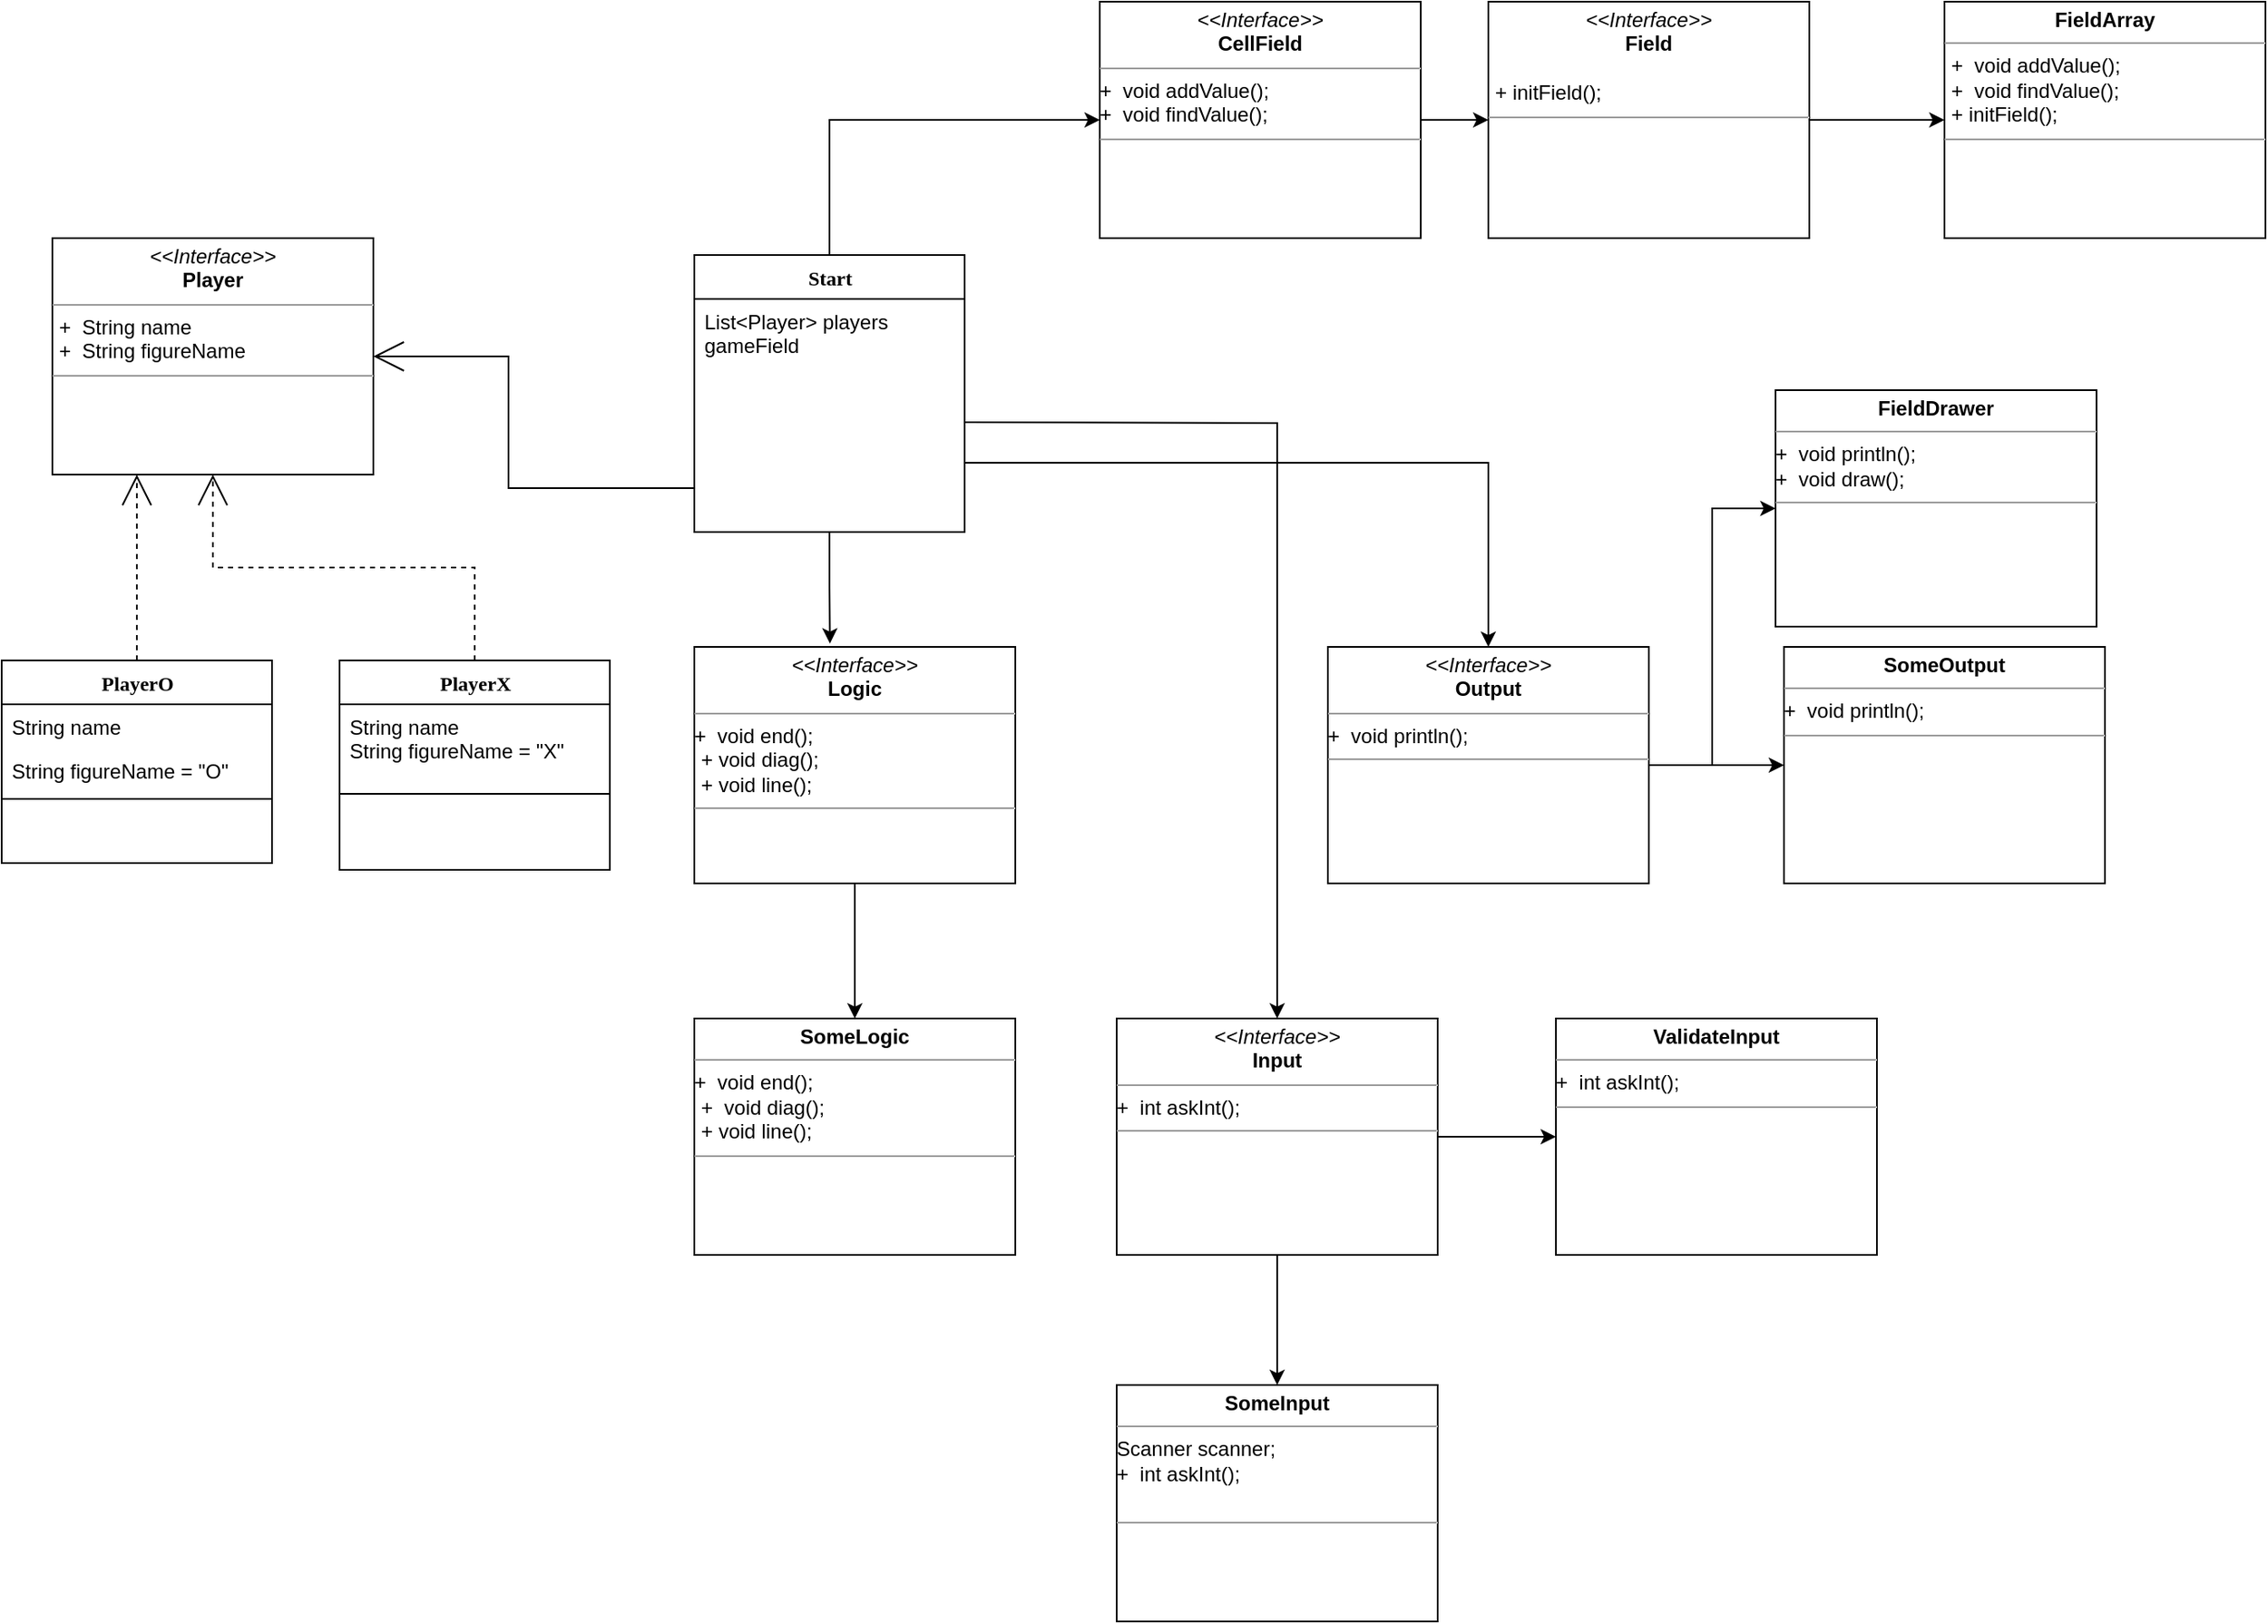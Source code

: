 <mxfile version="15.5.5" type="device"><diagram name="Page-1" id="6133507b-19e7-1e82-6fc7-422aa6c4b21f"><mxGraphModel dx="1574" dy="1684" grid="1" gridSize="10" guides="1" tooltips="1" connect="1" arrows="1" fold="1" page="1" pageScale="1" pageWidth="1100" pageHeight="850" background="none" math="0" shadow="0"><root><mxCell id="0"/><mxCell id="1" parent="0"/><mxCell id="b94bc138ca980ef-13" style="edgeStyle=orthogonalEdgeStyle;rounded=0;html=1;dashed=1;labelBackgroundColor=none;startArrow=none;startFill=0;startSize=8;endArrow=open;endFill=0;endSize=16;fontFamily=Verdana;fontSize=12;" parent="1" source="235556782a83e6d0-1" target="b94bc138ca980ef-1" edge="1"><mxGeometry relative="1" as="geometry"><Array as="points"><mxPoint x="115" y="336"/></Array></mxGeometry></mxCell><mxCell id="235556782a83e6d0-1" value="PlayerO" style="swimlane;html=1;fontStyle=1;align=center;verticalAlign=top;childLayout=stackLayout;horizontal=1;startSize=26;horizontalStack=0;resizeParent=1;resizeLast=0;collapsible=1;marginBottom=0;swimlaneFillColor=#ffffff;rounded=0;shadow=0;comic=0;labelBackgroundColor=none;strokeWidth=1;fillColor=none;fontFamily=Verdana;fontSize=12" parent="1" vertex="1"><mxGeometry x="20" y="320" width="160" height="120" as="geometry"/></mxCell><mxCell id="235556782a83e6d0-2" value="&lt;div&gt;String name&lt;/div&gt;&lt;div&gt;&lt;br&gt;&lt;/div&gt;" style="text;html=1;strokeColor=none;fillColor=none;align=left;verticalAlign=top;spacingLeft=4;spacingRight=4;whiteSpace=wrap;overflow=hidden;rotatable=0;points=[[0,0.5],[1,0.5]];portConstraint=eastwest;" parent="235556782a83e6d0-1" vertex="1"><mxGeometry y="26" width="160" height="26" as="geometry"/></mxCell><mxCell id="235556782a83e6d0-3" value="String figureName = &quot;O&quot;" style="text;html=1;strokeColor=none;fillColor=none;align=left;verticalAlign=top;spacingLeft=4;spacingRight=4;whiteSpace=wrap;overflow=hidden;rotatable=0;points=[[0,0.5],[1,0.5]];portConstraint=eastwest;" parent="235556782a83e6d0-1" vertex="1"><mxGeometry y="52" width="160" height="26" as="geometry"/></mxCell><mxCell id="235556782a83e6d0-6" value="" style="line;html=1;strokeWidth=1;fillColor=none;align=left;verticalAlign=middle;spacingTop=-1;spacingLeft=3;spacingRight=3;rotatable=0;labelPosition=right;points=[];portConstraint=eastwest;" parent="235556782a83e6d0-1" vertex="1"><mxGeometry y="78" width="160" height="8" as="geometry"/></mxCell><mxCell id="b94bc138ca980ef-7" style="edgeStyle=orthogonalEdgeStyle;rounded=0;html=1;labelBackgroundColor=none;startArrow=none;startFill=0;startSize=8;endArrow=open;endFill=0;endSize=16;fontFamily=Verdana;fontSize=12;" parent="1" source="78961159f06e98e8-43" target="b94bc138ca980ef-1" edge="1"><mxGeometry relative="1" as="geometry"><Array as="points"><mxPoint x="320" y="218"/><mxPoint x="320" y="140"/></Array></mxGeometry></mxCell><mxCell id="hrcMSBc-mBxpDwcjZW56-24" style="edgeStyle=orthogonalEdgeStyle;rounded=0;orthogonalLoop=1;jettySize=auto;html=1;exitX=0.5;exitY=1;exitDx=0;exitDy=0;" parent="1" source="78961159f06e98e8-43" edge="1"><mxGeometry relative="1" as="geometry"><mxPoint x="510.286" y="310" as="targetPoint"/></mxGeometry></mxCell><mxCell id="hrcMSBc-mBxpDwcjZW56-33" style="edgeStyle=orthogonalEdgeStyle;rounded=0;orthogonalLoop=1;jettySize=auto;html=1;exitX=1;exitY=0.75;exitDx=0;exitDy=0;" parent="1" source="78961159f06e98e8-43" target="hrcMSBc-mBxpDwcjZW56-30" edge="1"><mxGeometry relative="1" as="geometry"/></mxCell><mxCell id="_0A5aqInuKKvtQBYiDsg-5" style="edgeStyle=orthogonalEdgeStyle;rounded=0;orthogonalLoop=1;jettySize=auto;html=1;exitX=0.5;exitY=0;exitDx=0;exitDy=0;entryX=0;entryY=0.5;entryDx=0;entryDy=0;" edge="1" parent="1" source="78961159f06e98e8-43" target="_0A5aqInuKKvtQBYiDsg-1"><mxGeometry relative="1" as="geometry"><mxPoint x="640" as="targetPoint"/></mxGeometry></mxCell><mxCell id="78961159f06e98e8-43" value="Start" style="swimlane;html=1;fontStyle=1;align=center;verticalAlign=top;childLayout=stackLayout;horizontal=1;startSize=26;horizontalStack=0;resizeParent=1;resizeLast=0;collapsible=1;marginBottom=0;swimlaneFillColor=#ffffff;rounded=0;shadow=0;comic=0;labelBackgroundColor=none;strokeWidth=1;fillColor=none;fontFamily=Verdana;fontSize=12" parent="1" vertex="1"><mxGeometry x="430" y="80.0" width="160" height="164" as="geometry"/></mxCell><mxCell id="78961159f06e98e8-44" value="&lt;div&gt;List&amp;lt;Player&amp;gt; players&lt;/div&gt;" style="text;html=1;strokeColor=none;fillColor=none;align=left;verticalAlign=top;spacingLeft=4;spacingRight=4;whiteSpace=wrap;overflow=hidden;rotatable=0;points=[[0,0.5],[1,0.5]];portConstraint=eastwest;" parent="78961159f06e98e8-43" vertex="1"><mxGeometry y="26" width="160" height="26" as="geometry"/></mxCell><mxCell id="b94bc138ca980ef-12" style="edgeStyle=orthogonalEdgeStyle;rounded=0;html=1;dashed=1;labelBackgroundColor=none;startArrow=none;startFill=0;startSize=8;endArrow=open;endFill=0;endSize=16;fontFamily=Verdana;fontSize=12;" parent="1" source="78961159f06e98e8-69" target="b94bc138ca980ef-1" edge="1"><mxGeometry relative="1" as="geometry"/></mxCell><mxCell id="78961159f06e98e8-69" value="PlayerX" style="swimlane;html=1;fontStyle=1;align=center;verticalAlign=top;childLayout=stackLayout;horizontal=1;startSize=26;horizontalStack=0;resizeParent=1;resizeLast=0;collapsible=1;marginBottom=0;swimlaneFillColor=#ffffff;rounded=0;shadow=0;comic=0;labelBackgroundColor=none;strokeWidth=1;fillColor=none;fontFamily=Verdana;fontSize=12" parent="1" vertex="1"><mxGeometry x="220" y="320" width="160" height="124" as="geometry"/></mxCell><mxCell id="78961159f06e98e8-70" value="&lt;div&gt;String name&lt;/div&gt;&lt;div&gt;String figureName = &quot;X&quot;&lt;br&gt;&lt;/div&gt;&lt;div&gt;&lt;br&gt;&lt;/div&gt;" style="text;html=1;strokeColor=none;fillColor=none;align=left;verticalAlign=top;spacingLeft=4;spacingRight=4;whiteSpace=wrap;overflow=hidden;rotatable=0;points=[[0,0.5],[1,0.5]];portConstraint=eastwest;" parent="78961159f06e98e8-69" vertex="1"><mxGeometry y="26" width="160" height="44" as="geometry"/></mxCell><mxCell id="78961159f06e98e8-77" value="" style="line;html=1;strokeWidth=1;fillColor=none;align=left;verticalAlign=middle;spacingTop=-1;spacingLeft=3;spacingRight=3;rotatable=0;labelPosition=right;points=[];portConstraint=eastwest;" parent="78961159f06e98e8-69" vertex="1"><mxGeometry y="70" width="160" height="18" as="geometry"/></mxCell><mxCell id="b94bc138ca980ef-1" value="&lt;p style=&quot;margin: 0px ; margin-top: 4px ; text-align: center&quot;&gt;&lt;i&gt;&amp;lt;&amp;lt;Interface&amp;gt;&amp;gt;&lt;/i&gt;&lt;br&gt;&lt;b&gt;Player&lt;/b&gt;&lt;/p&gt;&lt;hr size=&quot;1&quot;&gt;&lt;p style=&quot;margin: 0px ; margin-left: 4px&quot;&gt;+&amp;nbsp; String name&lt;br&gt;+&amp;nbsp; String figureName&lt;br&gt;&lt;/p&gt;&lt;hr size=&quot;1&quot;&gt;&lt;p style=&quot;margin: 0px ; margin-left: 4px&quot;&gt;&lt;br&gt;&lt;br&gt;&lt;/p&gt;" style="verticalAlign=top;align=left;overflow=fill;fontSize=12;fontFamily=Helvetica;html=1;rounded=0;shadow=0;comic=0;labelBackgroundColor=none;strokeWidth=1" parent="1" vertex="1"><mxGeometry x="50" y="70" width="190" height="140" as="geometry"/></mxCell><mxCell id="_0A5aqInuKKvtQBYiDsg-9" style="edgeStyle=orthogonalEdgeStyle;rounded=0;orthogonalLoop=1;jettySize=auto;html=1;exitX=1;exitY=0.5;exitDx=0;exitDy=0;entryX=0;entryY=0.5;entryDx=0;entryDy=0;" edge="1" parent="1" source="hrcMSBc-mBxpDwcjZW56-2" target="hrcMSBc-mBxpDwcjZW56-11"><mxGeometry relative="1" as="geometry"/></mxCell><mxCell id="hrcMSBc-mBxpDwcjZW56-2" value="&lt;p style=&quot;margin: 0px ; margin-top: 4px ; text-align: center&quot;&gt;&lt;i&gt;&amp;lt;&amp;lt;Interface&amp;gt;&amp;gt;&lt;/i&gt;&lt;br&gt;&lt;b&gt;Field&lt;/b&gt;&lt;/p&gt;&lt;br&gt;&lt;p style=&quot;margin: 0px ; margin-left: 4px&quot;&gt;+ initField();&lt;br&gt;&lt;/p&gt;&lt;hr size=&quot;1&quot;&gt;&lt;p style=&quot;margin: 0px ; margin-left: 4px&quot;&gt;&lt;br&gt;&lt;br&gt;&lt;/p&gt;" style="verticalAlign=top;align=left;overflow=fill;fontSize=12;fontFamily=Helvetica;html=1;rounded=0;shadow=0;comic=0;labelBackgroundColor=none;strokeWidth=1" parent="1" vertex="1"><mxGeometry x="900" y="-70" width="190" height="140" as="geometry"/></mxCell><mxCell id="hrcMSBc-mBxpDwcjZW56-11" value="&lt;p style=&quot;margin: 0px ; margin-top: 4px ; text-align: center&quot;&gt;&lt;b&gt;FieldArray&lt;/b&gt;&lt;/p&gt;&lt;hr size=&quot;1&quot;&gt;&lt;p style=&quot;margin: 0px ; margin-left: 4px&quot;&gt;+&amp;nbsp; void addValue();&lt;/p&gt;&lt;p style=&quot;margin: 0px ; margin-left: 4px&quot;&gt;+&amp;nbsp; void findValue();&lt;/p&gt;&lt;p style=&quot;margin: 0px ; margin-left: 4px&quot;&gt;+ initField();&lt;br&gt;&lt;/p&gt;&lt;hr size=&quot;1&quot;&gt;&lt;p style=&quot;margin: 0px ; margin-left: 4px&quot;&gt;&lt;br&gt;&lt;br&gt;&lt;/p&gt;" style="verticalAlign=top;align=left;overflow=fill;fontSize=12;fontFamily=Helvetica;html=1;rounded=0;shadow=0;comic=0;labelBackgroundColor=none;strokeWidth=1" parent="1" vertex="1"><mxGeometry x="1170" y="-70" width="190" height="140" as="geometry"/></mxCell><mxCell id="hrcMSBc-mBxpDwcjZW56-16" value="" style="edgeStyle=orthogonalEdgeStyle;rounded=0;orthogonalLoop=1;jettySize=auto;html=1;" parent="1" source="hrcMSBc-mBxpDwcjZW56-14" target="hrcMSBc-mBxpDwcjZW56-15" edge="1"><mxGeometry relative="1" as="geometry"/></mxCell><mxCell id="hrcMSBc-mBxpDwcjZW56-14" value="&lt;p style=&quot;margin: 0px ; margin-top: 4px ; text-align: center&quot;&gt;&lt;i&gt;&amp;lt;&amp;lt;Interface&amp;gt;&amp;gt;&lt;/i&gt;&lt;br&gt;&lt;b&gt;Logic&lt;/b&gt;&lt;/p&gt;&lt;hr size=&quot;1&quot;&gt;+&amp;nbsp; void end();&lt;p style=&quot;margin: 0px ; margin-left: 4px&quot;&gt;+ void diag();&lt;/p&gt;&lt;p style=&quot;margin: 0px ; margin-left: 4px&quot;&gt;+ void line();&lt;br&gt;&lt;/p&gt;&lt;hr size=&quot;1&quot;&gt;&lt;p style=&quot;margin: 0px ; margin-left: 4px&quot;&gt;&lt;br&gt;&lt;br&gt;&lt;/p&gt;" style="verticalAlign=top;align=left;overflow=fill;fontSize=12;fontFamily=Helvetica;html=1;rounded=0;shadow=0;comic=0;labelBackgroundColor=none;strokeWidth=1" parent="1" vertex="1"><mxGeometry x="430" y="312" width="190" height="140" as="geometry"/></mxCell><mxCell id="hrcMSBc-mBxpDwcjZW56-15" value="&lt;p style=&quot;margin: 0px ; margin-top: 4px ; text-align: center&quot;&gt;&lt;b&gt;SomeLogic&lt;/b&gt;&lt;/p&gt;&lt;hr size=&quot;1&quot;&gt;+&amp;nbsp; void end();&lt;p style=&quot;margin: 0px ; margin-left: 4px&quot;&gt;+&amp;nbsp; void diag();&lt;/p&gt;&lt;p style=&quot;margin: 0px ; margin-left: 4px&quot;&gt;+ void line();&lt;br&gt;&lt;/p&gt;&lt;hr size=&quot;1&quot;&gt;&lt;p style=&quot;margin: 0px ; margin-left: 4px&quot;&gt;&lt;br&gt;&lt;br&gt;&lt;/p&gt;" style="verticalAlign=top;align=left;overflow=fill;fontSize=12;fontFamily=Helvetica;html=1;rounded=0;shadow=0;comic=0;labelBackgroundColor=none;strokeWidth=1" parent="1" vertex="1"><mxGeometry x="430" y="532" width="190" height="140" as="geometry"/></mxCell><mxCell id="hrcMSBc-mBxpDwcjZW56-19" value="" style="edgeStyle=orthogonalEdgeStyle;rounded=0;orthogonalLoop=1;jettySize=auto;html=1;" parent="1" source="hrcMSBc-mBxpDwcjZW56-17" target="hrcMSBc-mBxpDwcjZW56-18" edge="1"><mxGeometry relative="1" as="geometry"/></mxCell><mxCell id="hrcMSBc-mBxpDwcjZW56-21" value="" style="edgeStyle=orthogonalEdgeStyle;rounded=0;orthogonalLoop=1;jettySize=auto;html=1;" parent="1" source="hrcMSBc-mBxpDwcjZW56-17" target="hrcMSBc-mBxpDwcjZW56-20" edge="1"><mxGeometry relative="1" as="geometry"/></mxCell><mxCell id="hrcMSBc-mBxpDwcjZW56-17" value="&lt;p style=&quot;margin: 0px ; margin-top: 4px ; text-align: center&quot;&gt;&lt;i&gt;&amp;lt;&amp;lt;Interface&amp;gt;&amp;gt;&lt;/i&gt;&lt;br&gt;&lt;b&gt;Input&lt;/b&gt;&lt;/p&gt;&lt;hr size=&quot;1&quot;&gt;+&amp;nbsp; int askInt();&lt;br&gt;&lt;hr size=&quot;1&quot;&gt;&lt;p style=&quot;margin: 0px ; margin-left: 4px&quot;&gt;&lt;br&gt;&lt;br&gt;&lt;/p&gt;" style="verticalAlign=top;align=left;overflow=fill;fontSize=12;fontFamily=Helvetica;html=1;rounded=0;shadow=0;comic=0;labelBackgroundColor=none;strokeWidth=1" parent="1" vertex="1"><mxGeometry x="680" y="532" width="190" height="140" as="geometry"/></mxCell><mxCell id="hrcMSBc-mBxpDwcjZW56-18" value="&lt;p style=&quot;margin: 0px ; margin-top: 4px ; text-align: center&quot;&gt;&lt;b&gt;SomeInput&lt;/b&gt;&lt;/p&gt;&lt;hr size=&quot;1&quot;&gt;&lt;div&gt;Scanner scanner;&lt;br&gt;&lt;/div&gt;&lt;div&gt;+&amp;nbsp; int askInt();&lt;/div&gt;&lt;div&gt;&lt;br&gt;&lt;/div&gt;&lt;hr size=&quot;1&quot;&gt;&lt;p style=&quot;margin: 0px ; margin-left: 4px&quot;&gt;&lt;br&gt;&lt;br&gt;&lt;/p&gt;" style="verticalAlign=top;align=left;overflow=fill;fontSize=12;fontFamily=Helvetica;html=1;rounded=0;shadow=0;comic=0;labelBackgroundColor=none;strokeWidth=1" parent="1" vertex="1"><mxGeometry x="680" y="749" width="190" height="140" as="geometry"/></mxCell><mxCell id="hrcMSBc-mBxpDwcjZW56-20" value="&lt;p style=&quot;margin: 0px ; margin-top: 4px ; text-align: center&quot;&gt;&lt;b&gt;ValidateInput&lt;/b&gt;&lt;/p&gt;&lt;hr size=&quot;1&quot;&gt;+&amp;nbsp; int askInt();&lt;br&gt;&lt;hr size=&quot;1&quot;&gt;&lt;p style=&quot;margin: 0px ; margin-left: 4px&quot;&gt;&lt;br&gt;&lt;br&gt;&lt;/p&gt;" style="verticalAlign=top;align=left;overflow=fill;fontSize=12;fontFamily=Helvetica;html=1;rounded=0;shadow=0;comic=0;labelBackgroundColor=none;strokeWidth=1" parent="1" vertex="1"><mxGeometry x="940" y="532" width="190" height="140" as="geometry"/></mxCell><mxCell id="hrcMSBc-mBxpDwcjZW56-22" style="edgeStyle=orthogonalEdgeStyle;rounded=0;orthogonalLoop=1;jettySize=auto;html=1;exitX=1;exitY=0.5;exitDx=0;exitDy=0;" parent="1" target="hrcMSBc-mBxpDwcjZW56-17" edge="1"><mxGeometry relative="1" as="geometry"><mxPoint x="590" y="179.0" as="sourcePoint"/></mxGeometry></mxCell><mxCell id="hrcMSBc-mBxpDwcjZW56-32" value="" style="edgeStyle=orthogonalEdgeStyle;rounded=0;orthogonalLoop=1;jettySize=auto;html=1;" parent="1" source="hrcMSBc-mBxpDwcjZW56-30" target="hrcMSBc-mBxpDwcjZW56-31" edge="1"><mxGeometry relative="1" as="geometry"/></mxCell><mxCell id="_0A5aqInuKKvtQBYiDsg-11" style="edgeStyle=orthogonalEdgeStyle;rounded=0;orthogonalLoop=1;jettySize=auto;html=1;exitX=1;exitY=0.5;exitDx=0;exitDy=0;entryX=0;entryY=0.5;entryDx=0;entryDy=0;" edge="1" parent="1" source="hrcMSBc-mBxpDwcjZW56-30" target="_0A5aqInuKKvtQBYiDsg-10"><mxGeometry relative="1" as="geometry"/></mxCell><mxCell id="hrcMSBc-mBxpDwcjZW56-30" value="&lt;p style=&quot;margin: 0px ; margin-top: 4px ; text-align: center&quot;&gt;&lt;i&gt;&amp;lt;&amp;lt;Interface&amp;gt;&amp;gt;&lt;/i&gt;&lt;br&gt;&lt;b&gt;Output&lt;/b&gt;&lt;/p&gt;&lt;hr size=&quot;1&quot;&gt;&lt;div&gt;+&amp;nbsp; void println();&lt;/div&gt;&lt;hr size=&quot;1&quot;&gt;&lt;p style=&quot;margin: 0px ; margin-left: 4px&quot;&gt;&lt;br&gt;&lt;br&gt;&lt;/p&gt;" style="verticalAlign=top;align=left;overflow=fill;fontSize=12;fontFamily=Helvetica;html=1;rounded=0;shadow=0;comic=0;labelBackgroundColor=none;strokeWidth=1" parent="1" vertex="1"><mxGeometry x="805" y="312" width="190" height="140" as="geometry"/></mxCell><mxCell id="hrcMSBc-mBxpDwcjZW56-31" value="&lt;p style=&quot;margin: 0px ; margin-top: 4px ; text-align: center&quot;&gt;&lt;b&gt;SomeOutput&lt;/b&gt;&lt;/p&gt;&lt;hr size=&quot;1&quot;&gt;+&amp;nbsp; void println();&lt;br&gt;&lt;hr size=&quot;1&quot;&gt;&lt;p style=&quot;margin: 0px ; margin-left: 4px&quot;&gt;&lt;br&gt;&lt;br&gt;&lt;/p&gt;" style="verticalAlign=top;align=left;overflow=fill;fontSize=12;fontFamily=Helvetica;html=1;rounded=0;shadow=0;comic=0;labelBackgroundColor=none;strokeWidth=1" parent="1" vertex="1"><mxGeometry x="1075" y="312" width="190" height="140" as="geometry"/></mxCell><mxCell id="_0A5aqInuKKvtQBYiDsg-8" style="edgeStyle=orthogonalEdgeStyle;rounded=0;orthogonalLoop=1;jettySize=auto;html=1;exitX=1;exitY=0.5;exitDx=0;exitDy=0;entryX=0;entryY=0.5;entryDx=0;entryDy=0;" edge="1" parent="1" source="_0A5aqInuKKvtQBYiDsg-1" target="hrcMSBc-mBxpDwcjZW56-2"><mxGeometry relative="1" as="geometry"/></mxCell><mxCell id="_0A5aqInuKKvtQBYiDsg-1" value="&lt;p style=&quot;margin: 0px ; margin-top: 4px ; text-align: center&quot;&gt;&lt;i&gt;&amp;lt;&amp;lt;Interface&amp;gt;&amp;gt;&lt;/i&gt;&lt;br&gt;&lt;b&gt;CellField&lt;/b&gt;&lt;/p&gt;&lt;hr size=&quot;1&quot;&gt;&lt;div&gt;+&amp;nbsp; void addValue();&lt;/div&gt;&lt;div&gt;+&amp;nbsp; void findValue();&lt;/div&gt;&lt;hr size=&quot;1&quot;&gt;&lt;p style=&quot;margin: 0px ; margin-left: 4px&quot;&gt;&lt;br&gt;&lt;br&gt;&lt;/p&gt;" style="verticalAlign=top;align=left;overflow=fill;fontSize=12;fontFamily=Helvetica;html=1;rounded=0;shadow=0;comic=0;labelBackgroundColor=none;strokeWidth=1" vertex="1" parent="1"><mxGeometry x="670" y="-70" width="190" height="140" as="geometry"/></mxCell><mxCell id="78961159f06e98e8-45" value="gameField" style="text;html=1;strokeColor=none;fillColor=none;align=left;verticalAlign=top;spacingLeft=4;spacingRight=4;whiteSpace=wrap;overflow=hidden;rotatable=0;points=[[0,0.5],[1,0.5]];portConstraint=eastwest;" parent="1" vertex="1"><mxGeometry x="430" y="120.0" width="160" height="26" as="geometry"/></mxCell><mxCell id="_0A5aqInuKKvtQBYiDsg-10" value="&lt;p style=&quot;margin: 0px ; margin-top: 4px ; text-align: center&quot;&gt;&lt;b&gt;FieldDrawer&lt;/b&gt;&lt;br&gt;&lt;/p&gt;&lt;hr size=&quot;1&quot;&gt;&lt;div&gt;+&amp;nbsp; void println();&lt;/div&gt;&lt;div&gt;+&amp;nbsp; void draw();&lt;br&gt;&lt;/div&gt;&lt;hr size=&quot;1&quot;&gt;&lt;p style=&quot;margin: 0px ; margin-left: 4px&quot;&gt;&lt;br&gt;&lt;br&gt;&lt;/p&gt;" style="verticalAlign=top;align=left;overflow=fill;fontSize=12;fontFamily=Helvetica;html=1;rounded=0;shadow=0;comic=0;labelBackgroundColor=none;strokeWidth=1" vertex="1" parent="1"><mxGeometry x="1070" y="160" width="190" height="140" as="geometry"/></mxCell></root></mxGraphModel></diagram></mxfile>
